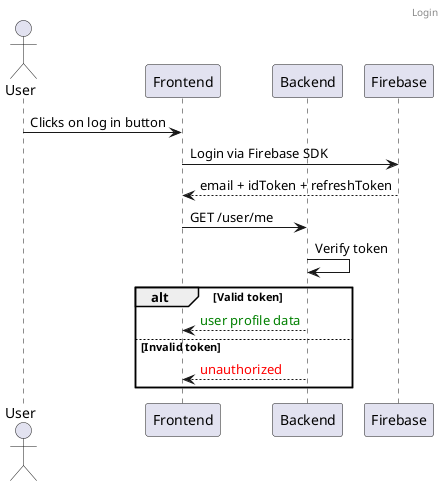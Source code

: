 @startuml

actor User
participant Frontend
participant Backend
participant Firebase

header Login

User -> Frontend: Clicks on log in button
Frontend -> Firebase: Login via Firebase SDK
Firebase --> Frontend: email + idToken + refreshToken
Frontend -> Backend: GET /user/me
Backend -> Backend: Verify token

alt Valid token
    Backend --> Frontend: <color green>user profile data</color>
else Invalid token
    Backend --> Frontend: <color red>unauthorized</color>
end

@enduml